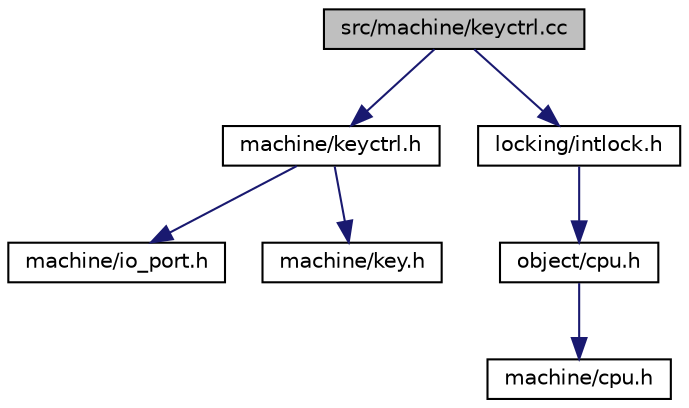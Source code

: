 digraph "src/machine/keyctrl.cc"
{
  bgcolor="transparent";
  edge [fontname="Helvetica",fontsize="10",labelfontname="Helvetica",labelfontsize="10"];
  node [fontname="Helvetica",fontsize="10",shape=record];
  Node1 [label="src/machine/keyctrl.cc",height=0.2,width=0.4,color="black", fillcolor="grey75", style="filled", fontcolor="black"];
  Node1 -> Node2 [color="midnightblue",fontsize="10",style="solid",fontname="Helvetica"];
  Node2 [label="machine/keyctrl.h",height=0.2,width=0.4,color="black",URL="$keyctrl_8h.html"];
  Node2 -> Node3 [color="midnightblue",fontsize="10",style="solid",fontname="Helvetica"];
  Node3 [label="machine/io_port.h",height=0.2,width=0.4,color="black",URL="$io__port_8h.html"];
  Node2 -> Node4 [color="midnightblue",fontsize="10",style="solid",fontname="Helvetica"];
  Node4 [label="machine/key.h",height=0.2,width=0.4,color="black",URL="$key_8h.html"];
  Node1 -> Node5 [color="midnightblue",fontsize="10",style="solid",fontname="Helvetica"];
  Node5 [label="locking/intlock.h",height=0.2,width=0.4,color="black",URL="$intlock_8h.html"];
  Node5 -> Node6 [color="midnightblue",fontsize="10",style="solid",fontname="Helvetica"];
  Node6 [label="object/cpu.h",height=0.2,width=0.4,color="black",URL="$object_2cpu_8h.html",tooltip="alles notwendige zum nutzen der in main.cc deklarierten globalen Variable cpu "];
  Node6 -> Node7 [color="midnightblue",fontsize="10",style="solid",fontname="Helvetica"];
  Node7 [label="machine/cpu.h",height=0.2,width=0.4,color="black",URL="$machine_2cpu_8h.html"];
}
